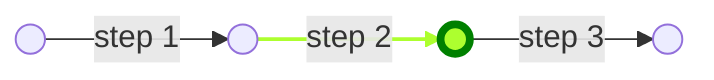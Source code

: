 flowchart LR
    A(( )) -->|step 1| B(( ))
    B(( )) -->|step 2| C(( ))
    C(( )) -->|step 3| D(( ))
    linkStyle 1 stroke:greenyellow,stroke-width:2px
    style C fill:greenyellow,stroke:green,stroke-width:4px